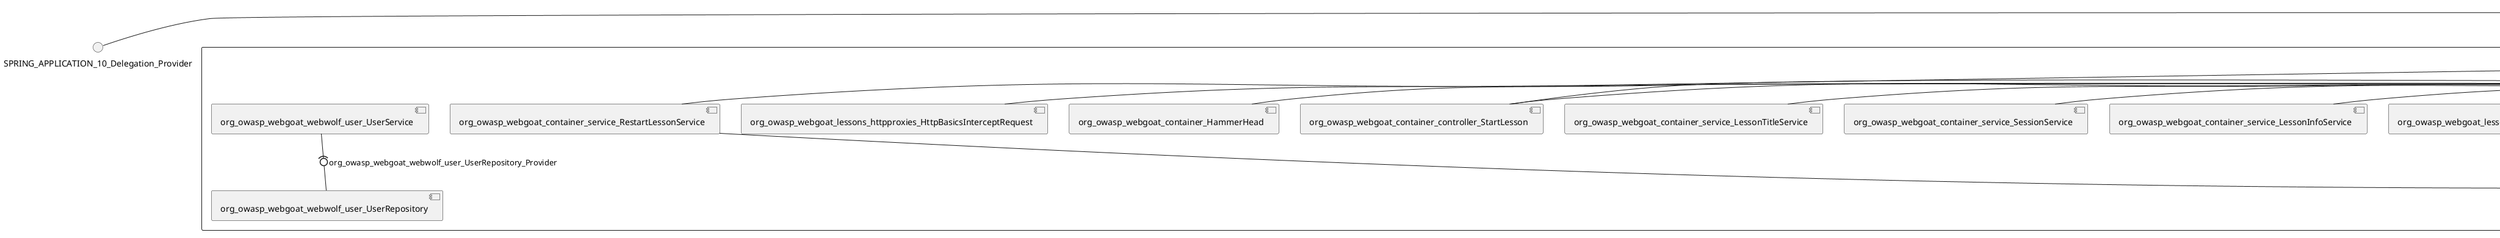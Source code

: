 @startuml
skinparam fixCircleLabelOverlapping true
skinparam componentStyle uml2
() SPRING_APPLICATION_10_Delegation_Provider
() SPRING_APPLICATION_11_Delegation_Provider
() SPRING_APPLICATION_12_Delegation_Provider
() SPRING_APPLICATION_13_Delegation_Provider
() SPRING_APPLICATION_14_Delegation_Provider
() SPRING_APPLICATION_15_Delegation_Provider
() SPRING_APPLICATION_16_Delegation_Provider
() SPRING_APPLICATION_2_Delegation_Provider
() SPRING_APPLICATION_3_Delegation_Provider
() SPRING_APPLICATION_4_Delegation_Provider
() SPRING_APPLICATION_5_Delegation_Provider
() SPRING_APPLICATION_6_Delegation_Provider
() SPRING_APPLICATION_7_Delegation_Provider
() SPRING_APPLICATION_8_Delegation_Provider
() SPRING_APPLICATION_9_Delegation_Provider
() SPRING_APPLICATION_BypassRestrictions_FieldRestrictions_POST_Delegation_Provider
() SPRING_APPLICATION_BypassRestrictions_frontendValidation_POST_Delegation_Provider
() SPRING_APPLICATION_ChromeDevTools_dummy_POST_Delegation_Provider
() SPRING_APPLICATION_ChromeDevTools_network_POST_Delegation_Provider
() SPRING_APPLICATION_CrossSiteScriptingStored_stored_xss_POST_Delegation_Provider
() SPRING_APPLICATION_CrossSiteScriptingStored_stored_xss_follow_up_POST_Delegation_Provider
() SPRING_APPLICATION_CrossSiteScripting_attack1_POST_Delegation_Provider
() SPRING_APPLICATION_CrossSiteScripting_attack3_POST_Delegation_Provider
() SPRING_APPLICATION_CrossSiteScripting_attack4_POST_Delegation_Provider
() SPRING_APPLICATION_CrossSiteScripting_attack5a_GET_Delegation_Provider
() SPRING_APPLICATION_CrossSiteScripting_attack6a_POST_Delegation_Provider
() SPRING_APPLICATION_CrossSiteScripting_dom_follow_up_POST_Delegation_Provider
() SPRING_APPLICATION_CrossSiteScripting_phone_home_xss_POST_Delegation_Provider
() SPRING_APPLICATION_CrossSiteScripting_quiz_GET_POST_Delegation_Provider
() SPRING_APPLICATION_Delegation_Provider
() SPRING_APPLICATION_GET_10_Delegation_Provider
() SPRING_APPLICATION_GET_11_Delegation_Provider
() SPRING_APPLICATION_GET_2_Delegation_Provider
() SPRING_APPLICATION_GET_3_Delegation_Provider
() SPRING_APPLICATION_GET_4_Delegation_Provider
() SPRING_APPLICATION_GET_5_Delegation_Provider
() SPRING_APPLICATION_GET_6_Delegation_Provider
() SPRING_APPLICATION_GET_7_Delegation_Provider
() SPRING_APPLICATION_GET_8_Delegation_Provider
() SPRING_APPLICATION_GET_9_Delegation_Provider
() SPRING_APPLICATION_GET_Delegation_Provider
() SPRING_APPLICATION_HtmlTampering_task_POST_Delegation_Provider
() SPRING_APPLICATION_HttpBasics_attack1_POST_Delegation_Provider
() SPRING_APPLICATION_HttpBasics_attack2_POST_Delegation_Provider
() SPRING_APPLICATION_IDOR_diff_attributes_POST_Delegation_Provider
() SPRING_APPLICATION_IDOR_login_POST_Delegation_Provider
() SPRING_APPLICATION_IDOR_profile_alt_path_POST_Delegation_Provider
() SPRING_APPLICATION_InsecureDeserialization_task_POST_Delegation_Provider
() SPRING_APPLICATION_InsecureLogin_Delegation_Provider
() SPRING_APPLICATION_JWT_decode_POST_Delegation_Provider
() SPRING_APPLICATION_JWT_jku_Delegation_Provider
() SPRING_APPLICATION_JWT_kid_Delegation_Provider
() SPRING_APPLICATION_JWT_quiz_GET_POST_Delegation_Provider
() SPRING_APPLICATION_JWT_refresh_Delegation_Provider
() SPRING_APPLICATION_JWT_secret_POST_Delegation_Provider
() SPRING_APPLICATION_JWT_votings_Delegation_Provider
() SPRING_APPLICATION_LogSpoofing_log_bleeding_POST_Delegation_Provider
() SPRING_APPLICATION_LogSpoofing_log_spoofing_POST_Delegation_Provider
() SPRING_APPLICATION_POST_10_Delegation_Provider
() SPRING_APPLICATION_POST_11_Delegation_Provider
() SPRING_APPLICATION_POST_12_Delegation_Provider
() SPRING_APPLICATION_POST_13_Delegation_Provider
() SPRING_APPLICATION_POST_14_Delegation_Provider
() SPRING_APPLICATION_POST_15_Delegation_Provider
() SPRING_APPLICATION_POST_16_Delegation_Provider
() SPRING_APPLICATION_POST_17_Delegation_Provider
() SPRING_APPLICATION_POST_18_Delegation_Provider
() SPRING_APPLICATION_POST_2_Delegation_Provider
() SPRING_APPLICATION_POST_3_Delegation_Provider
() SPRING_APPLICATION_POST_4_Delegation_Provider
() SPRING_APPLICATION_POST_5_Delegation_Provider
() SPRING_APPLICATION_POST_6_Delegation_Provider
() SPRING_APPLICATION_POST_7_Delegation_Provider
() SPRING_APPLICATION_POST_8_Delegation_Provider
() SPRING_APPLICATION_POST_9_Delegation_Provider
() SPRING_APPLICATION_POST_Delegation_Provider
() SPRING_APPLICATION_PUT_Delegation_Provider
() SPRING_APPLICATION_PasswordReset_ForgotPassword_create_password_reset_link_POST_Delegation_Provider
() SPRING_APPLICATION_PasswordReset_SecurityQuestions_POST_Delegation_Provider
() SPRING_APPLICATION_PasswordReset_reset_Delegation_Provider
() SPRING_APPLICATION_PasswordReset_simple_mail_reset_POST_Delegation_Provider
() SPRING_APPLICATION_PathTraversal_profile_picture_GET_Delegation_Provider
() SPRING_APPLICATION_PathTraversal_profile_picture_fix_GET_Delegation_Provider
() SPRING_APPLICATION_PathTraversal_profile_upload_POST_Delegation_Provider
() SPRING_APPLICATION_PathTraversal_profile_upload_fix_POST_Delegation_Provider
() SPRING_APPLICATION_PathTraversal_profile_upload_remove_user_input_POST_Delegation_Provider
() SPRING_APPLICATION_PathTraversal_random_POST_Delegation_Provider
() SPRING_APPLICATION_PathTraversal_random_picture_GET_Delegation_Provider
() SPRING_APPLICATION_PathTraversal_zip_slip_Delegation_Provider
() SPRING_APPLICATION_SSRF_task1_POST_Delegation_Provider
() SPRING_APPLICATION_SSRF_task2_POST_Delegation_Provider
() SPRING_APPLICATION_SecurePasswords_assignment_POST_Delegation_Provider
() SPRING_APPLICATION_SqlInjectionAdvanced_attack6a_POST_Delegation_Provider
() SPRING_APPLICATION_SqlInjectionAdvanced_attack6b_POST_Delegation_Provider
() SPRING_APPLICATION_SqlInjectionAdvanced_challenge_Login_POST_Delegation_Provider
() SPRING_APPLICATION_SqlInjectionAdvanced_challenge_PUT_Delegation_Provider
() SPRING_APPLICATION_SqlInjectionAdvanced_quiz_GET_POST_Delegation_Provider
() SPRING_APPLICATION_SqlInjectionMitigations_attack10a_POST_Delegation_Provider
() SPRING_APPLICATION_SqlInjectionMitigations_attack10b_POST_Delegation_Provider
() SPRING_APPLICATION_SqlInjectionMitigations_attack12a_POST_Delegation_Provider
() SPRING_APPLICATION_SqlInjectionMitigations_servers_GET_Delegation_Provider
() SPRING_APPLICATION_SqlInjection_assignment5a_POST_Delegation_Provider
() SPRING_APPLICATION_SqlInjection_assignment5b_POST_Delegation_Provider
() SPRING_APPLICATION_SqlInjection_attack10_POST_Delegation_Provider
() SPRING_APPLICATION_SqlInjection_attack2_POST_Delegation_Provider
() SPRING_APPLICATION_SqlInjection_attack3_POST_Delegation_Provider
() SPRING_APPLICATION_SqlInjection_attack4_POST_Delegation_Provider
() SPRING_APPLICATION_SqlInjection_attack5_POST_Delegation_Provider
() SPRING_APPLICATION_SqlInjection_attack8_POST_Delegation_Provider
() SPRING_APPLICATION_SqlInjection_attack9_POST_Delegation_Provider
() SPRING_APPLICATION_SqlOnlyInputValidationOnKeywords_attack_POST_Delegation_Provider
() SPRING_APPLICATION_SqlOnlyInputValidation_attack_POST_Delegation_Provider
() SPRING_APPLICATION_VulnerableComponents_attack1_POST_Delegation_Provider
() SPRING_APPLICATION_WebWolf_GET_Delegation_Provider
() SPRING_APPLICATION_WebWolf_landing_Delegation_Provider
() SPRING_APPLICATION_WebWolf_mail_Delegation_Provider
() SPRING_APPLICATION_challenge_1_POST_Delegation_Provider
() SPRING_APPLICATION_challenge_5_POST_Delegation_Provider
() SPRING_APPLICATION_challenge_7_Delegation_Provider
() SPRING_APPLICATION_challenge_8_Delegation_Provider
() SPRING_APPLICATION_challenge_logo_Delegation_Provider
() SPRING_APPLICATION_cia_quiz_GET_POST_Delegation_Provider
() SPRING_APPLICATION_clientSideFiltering_attack1_POST_Delegation_Provider
() SPRING_APPLICATION_clientSideFiltering_challenge_store_coupons_GET_Delegation_Provider
() SPRING_APPLICATION_clientSideFiltering_getItForFree_POST_Delegation_Provider
() SPRING_APPLICATION_clientSideFiltering_salaries_GET_Delegation_Provider
() SPRING_APPLICATION_crypto_encoding_basic_auth_POST_Delegation_Provider
() SPRING_APPLICATION_crypto_encoding_xor_POST_Delegation_Provider
() SPRING_APPLICATION_crypto_hashing_POST_Delegation_Provider
() SPRING_APPLICATION_crypto_secure_defaults_POST_Delegation_Provider
() SPRING_APPLICATION_crypto_signing_verify_POST_Delegation_Provider
() SPRING_APPLICATION_csrf_feedback_message_POST_Delegation_Provider
() SPRING_APPLICATION_csrf_review_POST_Delegation_Provider
() SPRING_APPLICATION_files_GET_Delegation_Provider
() SPRING_APPLICATION_fileupload_POST_Delegation_Provider
() SPRING_APPLICATION_jwt_Delegation_Provider
() SPRING_APPLICATION_landing_Delegation_Provider
() SPRING_APPLICATION_lesson_template_Delegation_Provider
() SPRING_APPLICATION_login_oauth_mvc_GET_Delegation_Provider
() SPRING_APPLICATION_mail_DELETE_GET_POST_Delegation_Provider
() SPRING_APPLICATION_register_mvc_POST_Delegation_Provider
() SPRING_APPLICATION_registration_GET_Delegation_Provider
() SPRING_APPLICATION_requests_GET_Delegation_Provider
() SPRING_APPLICATION_scoreboard_data_GET_Delegation_Provider
() SPRING_APPLICATION_server_directory_GET_Delegation_Provider
() SPRING_APPLICATION_service_debug_labels_mvc_Delegation_Provider
() SPRING_APPLICATION_service_lessonoverview_mvc_Delegation_Provider
() SPRING_APPLICATION_xxe_comments_GET_Delegation_Provider
rectangle System {
[org_owasp_webgoat_container_HammerHead] [[webgoat-webgoat.repository#_1DqWLPO6Ee6y9u6cEgyijA]]
[org_owasp_webgoat_container_WebWolfRedirect] [[webgoat-webgoat.repository#_1DqWLPO6Ee6y9u6cEgyijA]]
[org_owasp_webgoat_container_controller_StartLesson] [[webgoat-webgoat.repository#_1DqWLPO6Ee6y9u6cEgyijA]]
[org_owasp_webgoat_container_controller_Welcome] [[webgoat-webgoat.repository#_1DqWLPO6Ee6y9u6cEgyijA]]
[org_owasp_webgoat_container_i18n_PluginMessages_Provider] [[webgoat-webgoat.repository#_1DqWLPO6Ee6y9u6cEgyijA]]
[org_owasp_webgoat_container_service_EnvironmentService] [[webgoat-webgoat.repository#_1DqWLPO6Ee6y9u6cEgyijA]]
[org_owasp_webgoat_container_service_HintService] [[webgoat-webgoat.repository#_1DqWLPO6Ee6y9u6cEgyijA]]
[org_owasp_webgoat_container_service_LabelDebugService] [[webgoat-webgoat.repository#_1DqWLPO6Ee6y9u6cEgyijA]]
[org_owasp_webgoat_container_service_LabelService] [[webgoat-webgoat.repository#_1DqWLPO6Ee6y9u6cEgyijA]]
[org_owasp_webgoat_container_service_LessonInfoService] [[webgoat-webgoat.repository#_1DqWLPO6Ee6y9u6cEgyijA]]
[org_owasp_webgoat_container_service_LessonMenuService] [[webgoat-webgoat.repository#_1DqWLPO6Ee6y9u6cEgyijA]]
[org_owasp_webgoat_container_service_LessonProgressService] [[webgoat-webgoat.repository#_1DqWLPO6Ee6y9u6cEgyijA]]
[org_owasp_webgoat_container_service_LessonTitleService] [[webgoat-webgoat.repository#_1DqWLPO6Ee6y9u6cEgyijA]]
[org_owasp_webgoat_container_service_ReportCardService] [[webgoat-webgoat.repository#_1DqWLPO6Ee6y9u6cEgyijA]]
[org_owasp_webgoat_container_service_RestartLessonService] [[webgoat-webgoat.repository#_1DqWLPO6Ee6y9u6cEgyijA]]
[org_owasp_webgoat_container_service_SessionService] [[webgoat-webgoat.repository#_1DqWLPO6Ee6y9u6cEgyijA]]
[org_owasp_webgoat_container_session_UserSessionData_Provider] [[webgoat-webgoat.repository#_1DqWLPO6Ee6y9u6cEgyijA]]
[org_owasp_webgoat_container_session_WebSession_Provider] [[webgoat-webgoat.repository#_1DqWLPO6Ee6y9u6cEgyijA]]
[org_owasp_webgoat_container_users_RegistrationController] [[webgoat-webgoat.repository#_1DqWLPO6Ee6y9u6cEgyijA]]
[org_owasp_webgoat_container_users_Scoreboard] [[webgoat-webgoat.repository#_1DqWLPO6Ee6y9u6cEgyijA]]
[org_owasp_webgoat_container_users_UserRepository] [[webgoat-webgoat.repository#_1DqWLPO6Ee6y9u6cEgyijA]]
[org_owasp_webgoat_container_users_UserService] [[webgoat-webgoat.repository#_1DqWLPO6Ee6y9u6cEgyijA]]
[org_owasp_webgoat_container_users_UserTrackerRepository] [[webgoat-webgoat.repository#_1DqWLPO6Ee6y9u6cEgyijA]]
[org_owasp_webgoat_lessons_authbypass_VerifyAccount] [[webgoat-webgoat.repository#_1DqWLPO6Ee6y9u6cEgyijA]]
[org_owasp_webgoat_lessons_bypassrestrictions_BypassRestrictionsFieldRestrictions] [[webgoat-webgoat.repository#_1DqWLPO6Ee6y9u6cEgyijA]]
[org_owasp_webgoat_lessons_bypassrestrictions_BypassRestrictionsFrontendValidation] [[webgoat-webgoat.repository#_1DqWLPO6Ee6y9u6cEgyijA]]
[org_owasp_webgoat_lessons_challenges_FlagController] [[webgoat-webgoat.repository#_1DqWLPO6Ee6y9u6cEgyijA]]
[org_owasp_webgoat_lessons_challenges_challenge1_Assignment1] [[webgoat-webgoat.repository#_1DqWLPO6Ee6y9u6cEgyijA]]
[org_owasp_webgoat_lessons_challenges_challenge1_ImageServlet] [[webgoat-webgoat.repository#_1DqWLPO6Ee6y9u6cEgyijA]]
[org_owasp_webgoat_lessons_challenges_challenge5_Assignment5] [[webgoat-webgoat.repository#_1DqWLPO6Ee6y9u6cEgyijA]]
[org_owasp_webgoat_lessons_challenges_challenge7_Assignment7] [[webgoat-webgoat.repository#_1DqWLPO6Ee6y9u6cEgyijA]]
[org_owasp_webgoat_lessons_challenges_challenge8_Assignment8] [[webgoat-webgoat.repository#_1DqWLPO6Ee6y9u6cEgyijA]]
[org_owasp_webgoat_lessons_chromedevtools_NetworkDummy] [[webgoat-webgoat.repository#_1DqWLPO6Ee6y9u6cEgyijA]]
[org_owasp_webgoat_lessons_chromedevtools_NetworkLesson] [[webgoat-webgoat.repository#_1DqWLPO6Ee6y9u6cEgyijA]]
[org_owasp_webgoat_lessons_cia_CIAQuiz] [[webgoat-webgoat.repository#_1DqWLPO6Ee6y9u6cEgyijA]]
[org_owasp_webgoat_lessons_clientsidefiltering_ClientSideFilteringAssignment] [[webgoat-webgoat.repository#_1DqWLPO6Ee6y9u6cEgyijA]]
[org_owasp_webgoat_lessons_clientsidefiltering_ClientSideFilteringFreeAssignment] [[webgoat-webgoat.repository#_1DqWLPO6Ee6y9u6cEgyijA]]
[org_owasp_webgoat_lessons_clientsidefiltering_Salaries] [[webgoat-webgoat.repository#_1DqWLPO6Ee6y9u6cEgyijA]]
[org_owasp_webgoat_lessons_clientsidefiltering_ShopEndpoint] [[webgoat-webgoat.repository#_1DqWLPO6Ee6y9u6cEgyijA]]
[org_owasp_webgoat_lessons_cryptography_EncodingAssignment] [[webgoat-webgoat.repository#_1DqWLPO6Ee6y9u6cEgyijA]]
[org_owasp_webgoat_lessons_cryptography_HashingAssignment] [[webgoat-webgoat.repository#_1DqWLPO6Ee6y9u6cEgyijA]]
[org_owasp_webgoat_lessons_cryptography_SecureDefaultsAssignment] [[webgoat-webgoat.repository#_1DqWLPO6Ee6y9u6cEgyijA]]
[org_owasp_webgoat_lessons_cryptography_SigningAssignment] [[webgoat-webgoat.repository#_1DqWLPO6Ee6y9u6cEgyijA]]
[org_owasp_webgoat_lessons_cryptography_XOREncodingAssignment] [[webgoat-webgoat.repository#_1DqWLPO6Ee6y9u6cEgyijA]]
[org_owasp_webgoat_lessons_csrf_CSRFConfirmFlag1] [[webgoat-webgoat.repository#_1DqWLPO6Ee6y9u6cEgyijA]]
[org_owasp_webgoat_lessons_csrf_CSRFFeedback] [[webgoat-webgoat.repository#_1DqWLPO6Ee6y9u6cEgyijA]]
[org_owasp_webgoat_lessons_csrf_CSRFGetFlag] [[webgoat-webgoat.repository#_1DqWLPO6Ee6y9u6cEgyijA]]
[org_owasp_webgoat_lessons_csrf_CSRFLogin] [[webgoat-webgoat.repository#_1DqWLPO6Ee6y9u6cEgyijA]]
[org_owasp_webgoat_lessons_csrf_ForgedReviews] [[webgoat-webgoat.repository#_1DqWLPO6Ee6y9u6cEgyijA]]
[org_owasp_webgoat_lessons_csrf_ObjectMapper_Provider] [[webgoat-webgoat.repository#_1DqWLPO6Ee6y9u6cEgyijA]]
[org_owasp_webgoat_lessons_deserialization_InsecureDeserializationTask] [[webgoat-webgoat.repository#_1DqWLPO6Ee6y9u6cEgyijA]]
[org_owasp_webgoat_lessons_hijacksession_HijackSessionAssignment] [[webgoat-webgoat.repository#_1DqWLPO6Ee6y9u6cEgyijA]]
[org_owasp_webgoat_lessons_hijacksession_cas_HijackSessionAuthenticationProvider] [[webgoat-webgoat.repository#_1DqWLPO6Ee6y9u6cEgyijA]]
[org_owasp_webgoat_lessons_htmltampering_HtmlTamperingTask] [[webgoat-webgoat.repository#_1DqWLPO6Ee6y9u6cEgyijA]]
[org_owasp_webgoat_lessons_httpbasics_HttpBasicsLesson] [[webgoat-webgoat.repository#_1DqWLPO6Ee6y9u6cEgyijA]]
[org_owasp_webgoat_lessons_httpbasics_HttpBasicsQuiz] [[webgoat-webgoat.repository#_1DqWLPO6Ee6y9u6cEgyijA]]
[org_owasp_webgoat_lessons_httpproxies_HttpBasicsInterceptRequest] [[webgoat-webgoat.repository#_1DqWLPO6Ee6y9u6cEgyijA]]
[org_owasp_webgoat_lessons_idor_IDORDiffAttributes] [[webgoat-webgoat.repository#_1DqWLPO6Ee6y9u6cEgyijA]]
[org_owasp_webgoat_lessons_idor_IDOREditOtherProfile] [[webgoat-webgoat.repository#_1DqWLPO6Ee6y9u6cEgyijA]]
[org_owasp_webgoat_lessons_idor_IDORLogin] [[webgoat-webgoat.repository#_1DqWLPO6Ee6y9u6cEgyijA]]
[org_owasp_webgoat_lessons_idor_IDORViewOtherProfile] [[webgoat-webgoat.repository#_1DqWLPO6Ee6y9u6cEgyijA]]
[org_owasp_webgoat_lessons_idor_IDORViewOwnProfile] [[webgoat-webgoat.repository#_1DqWLPO6Ee6y9u6cEgyijA]]
[org_owasp_webgoat_lessons_idor_IDORViewOwnProfileAltUrl] [[webgoat-webgoat.repository#_1DqWLPO6Ee6y9u6cEgyijA]]
[org_owasp_webgoat_lessons_insecurelogin_InsecureLoginTask] [[webgoat-webgoat.repository#_1DqWLPO6Ee6y9u6cEgyijA]]
[org_owasp_webgoat_lessons_jwt_JWTDecodeEndpoint] [[webgoat-webgoat.repository#_1DqWLPO6Ee6y9u6cEgyijA]]
[org_owasp_webgoat_lessons_jwt_JWTQuiz] [[webgoat-webgoat.repository#_1DqWLPO6Ee6y9u6cEgyijA]]
[org_owasp_webgoat_lessons_jwt_JWTRefreshEndpoint] [[webgoat-webgoat.repository#_1DqWLPO6Ee6y9u6cEgyijA]]
[org_owasp_webgoat_lessons_jwt_JWTSecretKeyEndpoint] [[webgoat-webgoat.repository#_1DqWLPO6Ee6y9u6cEgyijA]]
[org_owasp_webgoat_lessons_jwt_JWTVotesEndpoint] [[webgoat-webgoat.repository#_1DqWLPO6Ee6y9u6cEgyijA]]
[org_owasp_webgoat_lessons_jwt_claimmisuse_JWTHeaderJKUEndpoint] [[webgoat-webgoat.repository#_1DqWLPO6Ee6y9u6cEgyijA]]
[org_owasp_webgoat_lessons_jwt_claimmisuse_JWTHeaderKIDEndpoint] [[webgoat-webgoat.repository#_1DqWLPO6Ee6y9u6cEgyijA]]
[org_owasp_webgoat_lessons_lessontemplate_SampleAttack] [[webgoat-webgoat.repository#_1DqWLPO6Ee6y9u6cEgyijA]]
[org_owasp_webgoat_lessons_logging_LogBleedingTask] [[webgoat-webgoat.repository#_1DqWLPO6Ee6y9u6cEgyijA]]
[org_owasp_webgoat_lessons_logging_LogSpoofingTask] [[webgoat-webgoat.repository#_1DqWLPO6Ee6y9u6cEgyijA]]
[org_owasp_webgoat_lessons_missingac_MissingFunctionACHiddenMenus] [[webgoat-webgoat.repository#_1DqWLPO6Ee6y9u6cEgyijA]]
[org_owasp_webgoat_lessons_missingac_MissingFunctionACUsers] [[webgoat-webgoat.repository#_1DqWLPO6Ee6y9u6cEgyijA]]
[org_owasp_webgoat_lessons_missingac_MissingFunctionACYourHash] [[webgoat-webgoat.repository#_1DqWLPO6Ee6y9u6cEgyijA]]
[org_owasp_webgoat_lessons_missingac_MissingFunctionACYourHashAdmin] [[webgoat-webgoat.repository#_1DqWLPO6Ee6y9u6cEgyijA]]
[org_owasp_webgoat_lessons_passwordreset_QuestionsAssignment] [[webgoat-webgoat.repository#_1DqWLPO6Ee6y9u6cEgyijA]]
[org_owasp_webgoat_lessons_passwordreset_ResetLinkAssignment] [[webgoat-webgoat.repository#_1DqWLPO6Ee6y9u6cEgyijA]]
[org_owasp_webgoat_lessons_passwordreset_ResetLinkAssignmentForgotPassword] [[webgoat-webgoat.repository#_1DqWLPO6Ee6y9u6cEgyijA]]
[org_owasp_webgoat_lessons_passwordreset_SecurityQuestionAssignment] [[webgoat-webgoat.repository#_1DqWLPO6Ee6y9u6cEgyijA]]
[org_owasp_webgoat_lessons_passwordreset_SimpleMailAssignment] [[webgoat-webgoat.repository#_1DqWLPO6Ee6y9u6cEgyijA]]
[org_owasp_webgoat_lessons_passwordreset_TriedQuestions] [[webgoat-webgoat.repository#_1DqWLPO6Ee6y9u6cEgyijA]]
[org_owasp_webgoat_lessons_pathtraversal_ProfileUpload] [[webgoat-webgoat.repository#_1DqWLPO6Ee6y9u6cEgyijA]]
[org_owasp_webgoat_lessons_pathtraversal_ProfileUploadFix] [[webgoat-webgoat.repository#_1DqWLPO6Ee6y9u6cEgyijA]]
[org_owasp_webgoat_lessons_pathtraversal_ProfileUploadRemoveUserInput] [[webgoat-webgoat.repository#_1DqWLPO6Ee6y9u6cEgyijA]]
[org_owasp_webgoat_lessons_pathtraversal_ProfileUploadRetrieval] [[webgoat-webgoat.repository#_1DqWLPO6Ee6y9u6cEgyijA]]
[org_owasp_webgoat_lessons_pathtraversal_ProfileZipSlip] [[webgoat-webgoat.repository#_1DqWLPO6Ee6y9u6cEgyijA]]
[org_owasp_webgoat_lessons_securepasswords_SecurePasswordsAssignment] [[webgoat-webgoat.repository#_1DqWLPO6Ee6y9u6cEgyijA]]
[org_owasp_webgoat_lessons_spoofcookie_SpoofCookieAssignment] [[webgoat-webgoat.repository#_1DqWLPO6Ee6y9u6cEgyijA]]
[org_owasp_webgoat_lessons_sqlinjection_advanced_SqlInjectionChallenge] [[webgoat-webgoat.repository#_1DqWLPO6Ee6y9u6cEgyijA]]
[org_owasp_webgoat_lessons_sqlinjection_advanced_SqlInjectionChallengeLogin] [[webgoat-webgoat.repository#_1DqWLPO6Ee6y9u6cEgyijA]]
[org_owasp_webgoat_lessons_sqlinjection_advanced_SqlInjectionLesson6a] [[webgoat-webgoat.repository#_1DqWLPO6Ee6y9u6cEgyijA]]
[org_owasp_webgoat_lessons_sqlinjection_advanced_SqlInjectionLesson6b] [[webgoat-webgoat.repository#_1DqWLPO6Ee6y9u6cEgyijA]]
[org_owasp_webgoat_lessons_sqlinjection_advanced_SqlInjectionQuiz] [[webgoat-webgoat.repository#_1DqWLPO6Ee6y9u6cEgyijA]]
[org_owasp_webgoat_lessons_sqlinjection_introduction_SqlInjectionLesson10] [[webgoat-webgoat.repository#_1DqWLPO6Ee6y9u6cEgyijA]]
[org_owasp_webgoat_lessons_sqlinjection_introduction_SqlInjectionLesson2] [[webgoat-webgoat.repository#_1DqWLPO6Ee6y9u6cEgyijA]]
[org_owasp_webgoat_lessons_sqlinjection_introduction_SqlInjectionLesson3] [[webgoat-webgoat.repository#_1DqWLPO6Ee6y9u6cEgyijA]]
[org_owasp_webgoat_lessons_sqlinjection_introduction_SqlInjectionLesson4] [[webgoat-webgoat.repository#_1DqWLPO6Ee6y9u6cEgyijA]]
[org_owasp_webgoat_lessons_sqlinjection_introduction_SqlInjectionLesson5] [[webgoat-webgoat.repository#_1DqWLPO6Ee6y9u6cEgyijA]]
[org_owasp_webgoat_lessons_sqlinjection_introduction_SqlInjectionLesson5a] [[webgoat-webgoat.repository#_1DqWLPO6Ee6y9u6cEgyijA]]
[org_owasp_webgoat_lessons_sqlinjection_introduction_SqlInjectionLesson5b] [[webgoat-webgoat.repository#_1DqWLPO6Ee6y9u6cEgyijA]]
[org_owasp_webgoat_lessons_sqlinjection_introduction_SqlInjectionLesson8] [[webgoat-webgoat.repository#_1DqWLPO6Ee6y9u6cEgyijA]]
[org_owasp_webgoat_lessons_sqlinjection_introduction_SqlInjectionLesson9] [[webgoat-webgoat.repository#_1DqWLPO6Ee6y9u6cEgyijA]]
[org_owasp_webgoat_lessons_sqlinjection_mitigation_Servers] [[webgoat-webgoat.repository#_1DqWLPO6Ee6y9u6cEgyijA]]
[org_owasp_webgoat_lessons_sqlinjection_mitigation_SqlInjectionLesson10a] [[webgoat-webgoat.repository#_1DqWLPO6Ee6y9u6cEgyijA]]
[org_owasp_webgoat_lessons_sqlinjection_mitigation_SqlInjectionLesson10b] [[webgoat-webgoat.repository#_1DqWLPO6Ee6y9u6cEgyijA]]
[org_owasp_webgoat_lessons_sqlinjection_mitigation_SqlInjectionLesson13] [[webgoat-webgoat.repository#_1DqWLPO6Ee6y9u6cEgyijA]]
[org_owasp_webgoat_lessons_sqlinjection_mitigation_SqlOnlyInputValidation] [[webgoat-webgoat.repository#_1DqWLPO6Ee6y9u6cEgyijA]]
[org_owasp_webgoat_lessons_sqlinjection_mitigation_SqlOnlyInputValidationOnKeywords] [[webgoat-webgoat.repository#_1DqWLPO6Ee6y9u6cEgyijA]]
[org_owasp_webgoat_lessons_ssrf_SSRFTask1] [[webgoat-webgoat.repository#_1DqWLPO6Ee6y9u6cEgyijA]]
[org_owasp_webgoat_lessons_ssrf_SSRFTask2] [[webgoat-webgoat.repository#_1DqWLPO6Ee6y9u6cEgyijA]]
[org_owasp_webgoat_lessons_vulnerablecomponents_VulnerableComponentsLesson] [[webgoat-webgoat.repository#_1DqWLPO6Ee6y9u6cEgyijA]]
[org_owasp_webgoat_lessons_webwolfintroduction_LandingAssignment] [[webgoat-webgoat.repository#_1DqWLPO6Ee6y9u6cEgyijA]]
[org_owasp_webgoat_lessons_webwolfintroduction_MailAssignment] [[webgoat-webgoat.repository#_1DqWLPO6Ee6y9u6cEgyijA]]
[org_owasp_webgoat_lessons_xss_CrossSiteScriptingLesson1] [[webgoat-webgoat.repository#_1DqWLPO6Ee6y9u6cEgyijA]]
[org_owasp_webgoat_lessons_xss_CrossSiteScriptingLesson3] [[webgoat-webgoat.repository#_1DqWLPO6Ee6y9u6cEgyijA]]
[org_owasp_webgoat_lessons_xss_CrossSiteScriptingLesson4] [[webgoat-webgoat.repository#_1DqWLPO6Ee6y9u6cEgyijA]]
[org_owasp_webgoat_lessons_xss_CrossSiteScriptingLesson5a] [[webgoat-webgoat.repository#_1DqWLPO6Ee6y9u6cEgyijA]]
[org_owasp_webgoat_lessons_xss_CrossSiteScriptingLesson6a] [[webgoat-webgoat.repository#_1DqWLPO6Ee6y9u6cEgyijA]]
[org_owasp_webgoat_lessons_xss_CrossSiteScriptingQuiz] [[webgoat-webgoat.repository#_1DqWLPO6Ee6y9u6cEgyijA]]
[org_owasp_webgoat_lessons_xss_DOMCrossSiteScripting] [[webgoat-webgoat.repository#_1DqWLPO6Ee6y9u6cEgyijA]]
[org_owasp_webgoat_lessons_xss_DOMCrossSiteScriptingVerifier] [[webgoat-webgoat.repository#_1DqWLPO6Ee6y9u6cEgyijA]]
[org_owasp_webgoat_lessons_xss_stored_StoredCrossSiteScriptingVerifier] [[webgoat-webgoat.repository#_1DqWLPO6Ee6y9u6cEgyijA]]
[org_owasp_webgoat_lessons_xss_stored_StoredXssComments] [[webgoat-webgoat.repository#_1DqWLPO6Ee6y9u6cEgyijA]]
[org_owasp_webgoat_lessons_xxe_BlindSendFileAssignment] [[webgoat-webgoat.repository#_1DqWLPO6Ee6y9u6cEgyijA]]
[org_owasp_webgoat_lessons_xxe_CommentsCache] [[webgoat-webgoat.repository#_1DqWLPO6Ee6y9u6cEgyijA]]
[org_owasp_webgoat_lessons_xxe_CommentsEndpoint] [[webgoat-webgoat.repository#_1DqWLPO6Ee6y9u6cEgyijA]]
[org_owasp_webgoat_lessons_xxe_ContentTypeAssignment] [[webgoat-webgoat.repository#_1DqWLPO6Ee6y9u6cEgyijA]]
[org_owasp_webgoat_lessons_xxe_SimpleXXE] [[webgoat-webgoat.repository#_1DqWLPO6Ee6y9u6cEgyijA]]
[org_owasp_webgoat_webwolf_FileServer] [[webgoat-webgoat.repository#_1DqWLPO6Ee6y9u6cEgyijA]]
[org_owasp_webgoat_webwolf_jwt_JWTController] [[webgoat-webgoat.repository#_1DqWLPO6Ee6y9u6cEgyijA]]
[org_owasp_webgoat_webwolf_mailbox_MailboxController] [[webgoat-webgoat.repository#_1DqWLPO6Ee6y9u6cEgyijA]]
[org_owasp_webgoat_webwolf_mailbox_MailboxRepository] [[webgoat-webgoat.repository#_1DqWLPO6Ee6y9u6cEgyijA]]
[org_owasp_webgoat_webwolf_requests_LandingPage] [[webgoat-webgoat.repository#_1DqWLPO6Ee6y9u6cEgyijA]]
[org_owasp_webgoat_webwolf_requests_Requests] [[webgoat-webgoat.repository#_1DqWLPO6Ee6y9u6cEgyijA]]
[org_owasp_webgoat_webwolf_user_UserRepository] [[webgoat-webgoat.repository#_1DqWLPO6Ee6y9u6cEgyijA]]
[org_owasp_webgoat_webwolf_user_UserService] [[webgoat-webgoat.repository#_1DqWLPO6Ee6y9u6cEgyijA]]
port SPRING_APPLICATION_10_Provider
SPRING_APPLICATION_10_Delegation_Provider - SPRING_APPLICATION_10_Provider
SPRING_APPLICATION_10_Provider - [org_owasp_webgoat_container_controller_StartLesson]
port SPRING_APPLICATION_11_Provider
SPRING_APPLICATION_11_Delegation_Provider - SPRING_APPLICATION_11_Provider
SPRING_APPLICATION_11_Provider - [org_owasp_webgoat_container_service_LabelDebugService]
port SPRING_APPLICATION_12_Provider
SPRING_APPLICATION_12_Delegation_Provider - SPRING_APPLICATION_12_Provider
SPRING_APPLICATION_12_Provider - [org_owasp_webgoat_lessons_xxe_SimpleXXE]
port SPRING_APPLICATION_13_Provider
SPRING_APPLICATION_13_Delegation_Provider - SPRING_APPLICATION_13_Provider
SPRING_APPLICATION_13_Provider - [org_owasp_webgoat_container_service_RestartLessonService]
port SPRING_APPLICATION_14_Provider
SPRING_APPLICATION_14_Delegation_Provider - SPRING_APPLICATION_14_Provider
SPRING_APPLICATION_14_Provider - [org_owasp_webgoat_lessons_httpproxies_HttpBasicsInterceptRequest]
port SPRING_APPLICATION_15_Provider
SPRING_APPLICATION_15_Delegation_Provider - SPRING_APPLICATION_15_Provider
SPRING_APPLICATION_15_Provider - [org_owasp_webgoat_container_HammerHead]
port SPRING_APPLICATION_16_Provider
SPRING_APPLICATION_16_Delegation_Provider - SPRING_APPLICATION_16_Provider
SPRING_APPLICATION_16_Provider - [org_owasp_webgoat_lessons_cryptography_HashingAssignment]
port SPRING_APPLICATION_2_Provider
SPRING_APPLICATION_2_Delegation_Provider - SPRING_APPLICATION_2_Provider
SPRING_APPLICATION_2_Provider - [org_owasp_webgoat_container_service_LessonTitleService]
port SPRING_APPLICATION_3_Provider
SPRING_APPLICATION_3_Delegation_Provider - SPRING_APPLICATION_3_Provider
SPRING_APPLICATION_3_Provider - [org_owasp_webgoat_lessons_cryptography_SigningAssignment]
port SPRING_APPLICATION_4_Provider
SPRING_APPLICATION_4_Delegation_Provider - SPRING_APPLICATION_4_Provider
SPRING_APPLICATION_4_Provider - [org_owasp_webgoat_container_service_SessionService]
port SPRING_APPLICATION_5_Provider
SPRING_APPLICATION_5_Delegation_Provider - SPRING_APPLICATION_5_Provider
SPRING_APPLICATION_5_Provider - [org_owasp_webgoat_container_controller_StartLesson]
port SPRING_APPLICATION_6_Provider
SPRING_APPLICATION_6_Delegation_Provider - SPRING_APPLICATION_6_Provider
SPRING_APPLICATION_6_Provider - [org_owasp_webgoat_webwolf_FileServer]
port SPRING_APPLICATION_7_Provider
SPRING_APPLICATION_7_Delegation_Provider - SPRING_APPLICATION_7_Provider
SPRING_APPLICATION_7_Provider - [org_owasp_webgoat_container_service_LessonInfoService]
port SPRING_APPLICATION_8_Provider
SPRING_APPLICATION_8_Delegation_Provider - SPRING_APPLICATION_8_Provider
SPRING_APPLICATION_8_Provider - [org_owasp_webgoat_lessons_jwt_JWTSecretKeyEndpoint]
port SPRING_APPLICATION_9_Provider
SPRING_APPLICATION_9_Delegation_Provider - SPRING_APPLICATION_9_Provider
SPRING_APPLICATION_9_Provider - [org_owasp_webgoat_lessons_cryptography_HashingAssignment]
port SPRING_APPLICATION_BypassRestrictions_FieldRestrictions_POST_Provider
SPRING_APPLICATION_BypassRestrictions_FieldRestrictions_POST_Delegation_Provider - SPRING_APPLICATION_BypassRestrictions_FieldRestrictions_POST_Provider
SPRING_APPLICATION_BypassRestrictions_FieldRestrictions_POST_Provider - [org_owasp_webgoat_lessons_bypassrestrictions_BypassRestrictionsFieldRestrictions]
port SPRING_APPLICATION_BypassRestrictions_frontendValidation_POST_Provider
SPRING_APPLICATION_BypassRestrictions_frontendValidation_POST_Delegation_Provider - SPRING_APPLICATION_BypassRestrictions_frontendValidation_POST_Provider
SPRING_APPLICATION_BypassRestrictions_frontendValidation_POST_Provider - [org_owasp_webgoat_lessons_bypassrestrictions_BypassRestrictionsFrontendValidation]
port SPRING_APPLICATION_ChromeDevTools_dummy_POST_Provider
SPRING_APPLICATION_ChromeDevTools_dummy_POST_Delegation_Provider - SPRING_APPLICATION_ChromeDevTools_dummy_POST_Provider
SPRING_APPLICATION_ChromeDevTools_dummy_POST_Provider - [org_owasp_webgoat_lessons_chromedevtools_NetworkDummy]
port SPRING_APPLICATION_ChromeDevTools_network_POST_Provider
SPRING_APPLICATION_ChromeDevTools_network_POST_Delegation_Provider - SPRING_APPLICATION_ChromeDevTools_network_POST_Provider
SPRING_APPLICATION_ChromeDevTools_network_POST_Provider - [org_owasp_webgoat_lessons_chromedevtools_NetworkLesson]
port SPRING_APPLICATION_CrossSiteScriptingStored_stored_xss_POST_Provider
SPRING_APPLICATION_CrossSiteScriptingStored_stored_xss_POST_Delegation_Provider - SPRING_APPLICATION_CrossSiteScriptingStored_stored_xss_POST_Provider
SPRING_APPLICATION_CrossSiteScriptingStored_stored_xss_POST_Provider - [org_owasp_webgoat_lessons_xss_stored_StoredXssComments]
port SPRING_APPLICATION_CrossSiteScriptingStored_stored_xss_follow_up_POST_Provider
SPRING_APPLICATION_CrossSiteScriptingStored_stored_xss_follow_up_POST_Delegation_Provider - SPRING_APPLICATION_CrossSiteScriptingStored_stored_xss_follow_up_POST_Provider
SPRING_APPLICATION_CrossSiteScriptingStored_stored_xss_follow_up_POST_Provider - [org_owasp_webgoat_lessons_xss_stored_StoredCrossSiteScriptingVerifier]
port SPRING_APPLICATION_CrossSiteScripting_attack1_POST_Provider
SPRING_APPLICATION_CrossSiteScripting_attack1_POST_Delegation_Provider - SPRING_APPLICATION_CrossSiteScripting_attack1_POST_Provider
SPRING_APPLICATION_CrossSiteScripting_attack1_POST_Provider - [org_owasp_webgoat_lessons_xss_CrossSiteScriptingLesson1]
port SPRING_APPLICATION_CrossSiteScripting_attack3_POST_Provider
SPRING_APPLICATION_CrossSiteScripting_attack3_POST_Delegation_Provider - SPRING_APPLICATION_CrossSiteScripting_attack3_POST_Provider
SPRING_APPLICATION_CrossSiteScripting_attack3_POST_Provider - [org_owasp_webgoat_lessons_xss_CrossSiteScriptingLesson3]
port SPRING_APPLICATION_CrossSiteScripting_attack4_POST_Provider
SPRING_APPLICATION_CrossSiteScripting_attack4_POST_Delegation_Provider - SPRING_APPLICATION_CrossSiteScripting_attack4_POST_Provider
SPRING_APPLICATION_CrossSiteScripting_attack4_POST_Provider - [org_owasp_webgoat_lessons_xss_CrossSiteScriptingLesson4]
port SPRING_APPLICATION_CrossSiteScripting_attack5a_GET_Provider
SPRING_APPLICATION_CrossSiteScripting_attack5a_GET_Delegation_Provider - SPRING_APPLICATION_CrossSiteScripting_attack5a_GET_Provider
SPRING_APPLICATION_CrossSiteScripting_attack5a_GET_Provider - [org_owasp_webgoat_lessons_xss_CrossSiteScriptingLesson5a]
port SPRING_APPLICATION_CrossSiteScripting_attack6a_POST_Provider
SPRING_APPLICATION_CrossSiteScripting_attack6a_POST_Delegation_Provider - SPRING_APPLICATION_CrossSiteScripting_attack6a_POST_Provider
SPRING_APPLICATION_CrossSiteScripting_attack6a_POST_Provider - [org_owasp_webgoat_lessons_xss_CrossSiteScriptingLesson6a]
port SPRING_APPLICATION_CrossSiteScripting_dom_follow_up_POST_Provider
SPRING_APPLICATION_CrossSiteScripting_dom_follow_up_POST_Delegation_Provider - SPRING_APPLICATION_CrossSiteScripting_dom_follow_up_POST_Provider
SPRING_APPLICATION_CrossSiteScripting_dom_follow_up_POST_Provider - [org_owasp_webgoat_lessons_xss_DOMCrossSiteScriptingVerifier]
port SPRING_APPLICATION_CrossSiteScripting_phone_home_xss_POST_Provider
SPRING_APPLICATION_CrossSiteScripting_phone_home_xss_POST_Delegation_Provider - SPRING_APPLICATION_CrossSiteScripting_phone_home_xss_POST_Provider
SPRING_APPLICATION_CrossSiteScripting_phone_home_xss_POST_Provider - [org_owasp_webgoat_lessons_xss_DOMCrossSiteScripting]
port SPRING_APPLICATION_CrossSiteScripting_quiz_GET_POST_Provider
SPRING_APPLICATION_CrossSiteScripting_quiz_GET_POST_Delegation_Provider - SPRING_APPLICATION_CrossSiteScripting_quiz_GET_POST_Provider
SPRING_APPLICATION_CrossSiteScripting_quiz_GET_POST_Provider - [org_owasp_webgoat_lessons_xss_CrossSiteScriptingQuiz]
port SPRING_APPLICATION_Provider
SPRING_APPLICATION_Delegation_Provider - SPRING_APPLICATION_Provider
SPRING_APPLICATION_Provider - [org_owasp_webgoat_container_service_LessonMenuService]
port SPRING_APPLICATION_GET_10_Provider
SPRING_APPLICATION_GET_10_Delegation_Provider - SPRING_APPLICATION_GET_10_Provider
SPRING_APPLICATION_GET_10_Provider - [org_owasp_webgoat_lessons_idor_IDORViewOwnProfile]
port SPRING_APPLICATION_GET_11_Provider
SPRING_APPLICATION_GET_11_Delegation_Provider - SPRING_APPLICATION_GET_11_Provider
SPRING_APPLICATION_GET_11_Provider - [org_owasp_webgoat_lessons_xss_stored_StoredXssComments]
port SPRING_APPLICATION_GET_2_Provider
SPRING_APPLICATION_GET_2_Delegation_Provider - SPRING_APPLICATION_GET_2_Provider
SPRING_APPLICATION_GET_2_Provider - [org_owasp_webgoat_container_service_ReportCardService]
port SPRING_APPLICATION_GET_3_Provider
SPRING_APPLICATION_GET_3_Delegation_Provider - SPRING_APPLICATION_GET_3_Provider
SPRING_APPLICATION_GET_3_Provider - [org_owasp_webgoat_lessons_csrf_ForgedReviews]
port SPRING_APPLICATION_GET_4_Provider
SPRING_APPLICATION_GET_4_Delegation_Provider - SPRING_APPLICATION_GET_4_Provider
SPRING_APPLICATION_GET_4_Provider - [org_owasp_webgoat_lessons_missingac_MissingFunctionACUsers]
port SPRING_APPLICATION_GET_5_Provider
SPRING_APPLICATION_GET_5_Delegation_Provider - SPRING_APPLICATION_GET_5_Provider
SPRING_APPLICATION_GET_5_Provider - [org_owasp_webgoat_container_controller_Welcome]
port SPRING_APPLICATION_GET_6_Provider
SPRING_APPLICATION_GET_6_Delegation_Provider - SPRING_APPLICATION_GET_6_Provider
SPRING_APPLICATION_GET_6_Provider - [org_owasp_webgoat_lessons_cryptography_EncodingAssignment]
port SPRING_APPLICATION_GET_7_Provider
SPRING_APPLICATION_GET_7_Delegation_Provider - SPRING_APPLICATION_GET_7_Provider
SPRING_APPLICATION_GET_7_Provider - [org_owasp_webgoat_lessons_spoofcookie_SpoofCookieAssignment]
port SPRING_APPLICATION_GET_8_Provider
SPRING_APPLICATION_GET_8_Delegation_Provider - SPRING_APPLICATION_GET_8_Provider
SPRING_APPLICATION_GET_8_Provider - [org_owasp_webgoat_lessons_idor_IDORViewOtherProfile]
port SPRING_APPLICATION_GET_9_Provider
SPRING_APPLICATION_GET_9_Delegation_Provider - SPRING_APPLICATION_GET_9_Provider
SPRING_APPLICATION_GET_9_Provider - [org_owasp_webgoat_container_service_HintService]
port SPRING_APPLICATION_GET_Provider
SPRING_APPLICATION_GET_Delegation_Provider - SPRING_APPLICATION_GET_Provider
SPRING_APPLICATION_GET_Provider - [org_owasp_webgoat_container_service_LabelService]
port SPRING_APPLICATION_HtmlTampering_task_POST_Provider
SPRING_APPLICATION_HtmlTampering_task_POST_Delegation_Provider - SPRING_APPLICATION_HtmlTampering_task_POST_Provider
SPRING_APPLICATION_HtmlTampering_task_POST_Provider - [org_owasp_webgoat_lessons_htmltampering_HtmlTamperingTask]
port SPRING_APPLICATION_HttpBasics_attack1_POST_Provider
SPRING_APPLICATION_HttpBasics_attack1_POST_Delegation_Provider - SPRING_APPLICATION_HttpBasics_attack1_POST_Provider
SPRING_APPLICATION_HttpBasics_attack1_POST_Provider - [org_owasp_webgoat_lessons_httpbasics_HttpBasicsLesson]
port SPRING_APPLICATION_HttpBasics_attack2_POST_Provider
SPRING_APPLICATION_HttpBasics_attack2_POST_Delegation_Provider - SPRING_APPLICATION_HttpBasics_attack2_POST_Provider
SPRING_APPLICATION_HttpBasics_attack2_POST_Provider - [org_owasp_webgoat_lessons_httpbasics_HttpBasicsQuiz]
port SPRING_APPLICATION_IDOR_diff_attributes_POST_Provider
SPRING_APPLICATION_IDOR_diff_attributes_POST_Delegation_Provider - SPRING_APPLICATION_IDOR_diff_attributes_POST_Provider
SPRING_APPLICATION_IDOR_diff_attributes_POST_Provider - [org_owasp_webgoat_lessons_idor_IDORDiffAttributes]
port SPRING_APPLICATION_IDOR_login_POST_Provider
SPRING_APPLICATION_IDOR_login_POST_Delegation_Provider - SPRING_APPLICATION_IDOR_login_POST_Provider
SPRING_APPLICATION_IDOR_login_POST_Provider - [org_owasp_webgoat_lessons_idor_IDORLogin]
port SPRING_APPLICATION_IDOR_profile_alt_path_POST_Provider
SPRING_APPLICATION_IDOR_profile_alt_path_POST_Delegation_Provider - SPRING_APPLICATION_IDOR_profile_alt_path_POST_Provider
SPRING_APPLICATION_IDOR_profile_alt_path_POST_Provider - [org_owasp_webgoat_lessons_idor_IDORViewOwnProfileAltUrl]
port SPRING_APPLICATION_InsecureDeserialization_task_POST_Provider
SPRING_APPLICATION_InsecureDeserialization_task_POST_Delegation_Provider - SPRING_APPLICATION_InsecureDeserialization_task_POST_Provider
SPRING_APPLICATION_InsecureDeserialization_task_POST_Provider - [org_owasp_webgoat_lessons_deserialization_InsecureDeserializationTask]
port SPRING_APPLICATION_InsecureLogin_Provider
SPRING_APPLICATION_InsecureLogin_Delegation_Provider - SPRING_APPLICATION_InsecureLogin_Provider
SPRING_APPLICATION_InsecureLogin_Provider - [org_owasp_webgoat_lessons_insecurelogin_InsecureLoginTask]
port SPRING_APPLICATION_JWT_decode_POST_Provider
SPRING_APPLICATION_JWT_decode_POST_Delegation_Provider - SPRING_APPLICATION_JWT_decode_POST_Provider
SPRING_APPLICATION_JWT_decode_POST_Provider - [org_owasp_webgoat_lessons_jwt_JWTDecodeEndpoint]
port SPRING_APPLICATION_JWT_jku_Provider
SPRING_APPLICATION_JWT_jku_Delegation_Provider - SPRING_APPLICATION_JWT_jku_Provider
SPRING_APPLICATION_JWT_jku_Provider - [org_owasp_webgoat_lessons_jwt_claimmisuse_JWTHeaderJKUEndpoint]
port SPRING_APPLICATION_JWT_kid_Provider
SPRING_APPLICATION_JWT_kid_Delegation_Provider - SPRING_APPLICATION_JWT_kid_Provider
SPRING_APPLICATION_JWT_kid_Provider - [org_owasp_webgoat_lessons_jwt_claimmisuse_JWTHeaderKIDEndpoint]
port SPRING_APPLICATION_JWT_quiz_GET_POST_Provider
SPRING_APPLICATION_JWT_quiz_GET_POST_Delegation_Provider - SPRING_APPLICATION_JWT_quiz_GET_POST_Provider
SPRING_APPLICATION_JWT_quiz_GET_POST_Provider - [org_owasp_webgoat_lessons_jwt_JWTQuiz]
port SPRING_APPLICATION_JWT_refresh_Provider
SPRING_APPLICATION_JWT_refresh_Delegation_Provider - SPRING_APPLICATION_JWT_refresh_Provider
SPRING_APPLICATION_JWT_refresh_Provider - [org_owasp_webgoat_lessons_jwt_JWTRefreshEndpoint]
port SPRING_APPLICATION_JWT_secret_POST_Provider
SPRING_APPLICATION_JWT_secret_POST_Delegation_Provider - SPRING_APPLICATION_JWT_secret_POST_Provider
SPRING_APPLICATION_JWT_secret_POST_Provider - [org_owasp_webgoat_lessons_jwt_JWTSecretKeyEndpoint]
port SPRING_APPLICATION_JWT_votings_Provider
SPRING_APPLICATION_JWT_votings_Delegation_Provider - SPRING_APPLICATION_JWT_votings_Provider
SPRING_APPLICATION_JWT_votings_Provider - [org_owasp_webgoat_lessons_jwt_JWTVotesEndpoint]
port SPRING_APPLICATION_LogSpoofing_log_bleeding_POST_Provider
SPRING_APPLICATION_LogSpoofing_log_bleeding_POST_Delegation_Provider - SPRING_APPLICATION_LogSpoofing_log_bleeding_POST_Provider
SPRING_APPLICATION_LogSpoofing_log_bleeding_POST_Provider - [org_owasp_webgoat_lessons_logging_LogBleedingTask]
port SPRING_APPLICATION_LogSpoofing_log_spoofing_POST_Provider
SPRING_APPLICATION_LogSpoofing_log_spoofing_POST_Delegation_Provider - SPRING_APPLICATION_LogSpoofing_log_spoofing_POST_Provider
SPRING_APPLICATION_LogSpoofing_log_spoofing_POST_Provider - [org_owasp_webgoat_lessons_logging_LogSpoofingTask]
port SPRING_APPLICATION_POST_10_Provider
SPRING_APPLICATION_POST_10_Delegation_Provider - SPRING_APPLICATION_POST_10_Provider
SPRING_APPLICATION_POST_10_Provider - [org_owasp_webgoat_lessons_xxe_ContentTypeAssignment]
port SPRING_APPLICATION_POST_11_Provider
SPRING_APPLICATION_POST_11_Delegation_Provider - SPRING_APPLICATION_POST_11_Provider
SPRING_APPLICATION_POST_11_Provider - [org_owasp_webgoat_lessons_xxe_SimpleXXE]
port SPRING_APPLICATION_POST_12_Provider
SPRING_APPLICATION_POST_12_Delegation_Provider - SPRING_APPLICATION_POST_12_Provider
SPRING_APPLICATION_POST_12_Provider - [org_owasp_webgoat_lessons_xxe_BlindSendFileAssignment]
port SPRING_APPLICATION_POST_13_Provider
SPRING_APPLICATION_POST_13_Delegation_Provider - SPRING_APPLICATION_POST_13_Provider
SPRING_APPLICATION_POST_13_Provider - [org_owasp_webgoat_lessons_hijacksession_HijackSessionAssignment]
port SPRING_APPLICATION_POST_14_Provider
SPRING_APPLICATION_POST_14_Delegation_Provider - SPRING_APPLICATION_POST_14_Provider
SPRING_APPLICATION_POST_14_Provider - [org_owasp_webgoat_lessons_challenges_FlagController]
port SPRING_APPLICATION_POST_15_Provider
SPRING_APPLICATION_POST_15_Delegation_Provider - SPRING_APPLICATION_POST_15_Provider
SPRING_APPLICATION_POST_15_Provider - [org_owasp_webgoat_lessons_csrf_CSRFLogin]
port SPRING_APPLICATION_POST_16_Provider
SPRING_APPLICATION_POST_16_Delegation_Provider - SPRING_APPLICATION_POST_16_Provider
SPRING_APPLICATION_POST_16_Provider - [org_owasp_webgoat_lessons_missingac_MissingFunctionACYourHashAdmin]
port SPRING_APPLICATION_POST_17_Provider
SPRING_APPLICATION_POST_17_Delegation_Provider - SPRING_APPLICATION_POST_17_Provider
SPRING_APPLICATION_POST_17_Provider - [org_owasp_webgoat_lessons_passwordreset_SimpleMailAssignment]
port SPRING_APPLICATION_POST_18_Provider
SPRING_APPLICATION_POST_18_Delegation_Provider - SPRING_APPLICATION_POST_18_Provider
SPRING_APPLICATION_POST_18_Provider - [org_owasp_webgoat_lessons_csrf_CSRFConfirmFlag1]
port SPRING_APPLICATION_POST_2_Provider
SPRING_APPLICATION_POST_2_Delegation_Provider - SPRING_APPLICATION_POST_2_Provider
SPRING_APPLICATION_POST_2_Provider - [org_owasp_webgoat_lessons_chromedevtools_NetworkLesson]
port SPRING_APPLICATION_POST_3_Provider
SPRING_APPLICATION_POST_3_Delegation_Provider - SPRING_APPLICATION_POST_3_Provider
SPRING_APPLICATION_POST_3_Provider - [org_owasp_webgoat_lessons_csrf_CSRFGetFlag]
port SPRING_APPLICATION_POST_4_Provider
SPRING_APPLICATION_POST_4_Delegation_Provider - SPRING_APPLICATION_POST_4_Provider
SPRING_APPLICATION_POST_4_Provider - [org_owasp_webgoat_lessons_csrf_CSRFFeedback]
port SPRING_APPLICATION_POST_5_Provider
SPRING_APPLICATION_POST_5_Delegation_Provider - SPRING_APPLICATION_POST_5_Provider
SPRING_APPLICATION_POST_5_Provider - [org_owasp_webgoat_lessons_spoofcookie_SpoofCookieAssignment]
port SPRING_APPLICATION_POST_6_Provider
SPRING_APPLICATION_POST_6_Delegation_Provider - SPRING_APPLICATION_POST_6_Provider
SPRING_APPLICATION_POST_6_Provider - [org_owasp_webgoat_lessons_missingac_MissingFunctionACHiddenMenus]
port SPRING_APPLICATION_POST_7_Provider
SPRING_APPLICATION_POST_7_Delegation_Provider - SPRING_APPLICATION_POST_7_Provider
SPRING_APPLICATION_POST_7_Provider - [org_owasp_webgoat_lessons_missingac_MissingFunctionACYourHash]
port SPRING_APPLICATION_POST_8_Provider
SPRING_APPLICATION_POST_8_Delegation_Provider - SPRING_APPLICATION_POST_8_Provider
SPRING_APPLICATION_POST_8_Provider - [org_owasp_webgoat_lessons_passwordreset_QuestionsAssignment]
port SPRING_APPLICATION_POST_9_Provider
SPRING_APPLICATION_POST_9_Delegation_Provider - SPRING_APPLICATION_POST_9_Provider
SPRING_APPLICATION_POST_9_Provider - [org_owasp_webgoat_lessons_missingac_MissingFunctionACUsers]
port SPRING_APPLICATION_POST_Provider
SPRING_APPLICATION_POST_Delegation_Provider - SPRING_APPLICATION_POST_Provider
SPRING_APPLICATION_POST_Provider - [org_owasp_webgoat_lessons_authbypass_VerifyAccount]
port SPRING_APPLICATION_PUT_Provider
SPRING_APPLICATION_PUT_Delegation_Provider - SPRING_APPLICATION_PUT_Provider
SPRING_APPLICATION_PUT_Provider - [org_owasp_webgoat_lessons_idor_IDOREditOtherProfile]
port SPRING_APPLICATION_PasswordReset_ForgotPassword_create_password_reset_link_POST_Provider
SPRING_APPLICATION_PasswordReset_ForgotPassword_create_password_reset_link_POST_Delegation_Provider - SPRING_APPLICATION_PasswordReset_ForgotPassword_create_password_reset_link_POST_Provider
SPRING_APPLICATION_PasswordReset_ForgotPassword_create_password_reset_link_POST_Provider - [org_owasp_webgoat_lessons_passwordreset_ResetLinkAssignmentForgotPassword]
port SPRING_APPLICATION_PasswordReset_SecurityQuestions_POST_Provider
SPRING_APPLICATION_PasswordReset_SecurityQuestions_POST_Delegation_Provider - SPRING_APPLICATION_PasswordReset_SecurityQuestions_POST_Provider
SPRING_APPLICATION_PasswordReset_SecurityQuestions_POST_Provider - [org_owasp_webgoat_lessons_passwordreset_SecurityQuestionAssignment]
port SPRING_APPLICATION_PasswordReset_reset_Provider
SPRING_APPLICATION_PasswordReset_reset_Delegation_Provider - SPRING_APPLICATION_PasswordReset_reset_Provider
SPRING_APPLICATION_PasswordReset_reset_Provider - [org_owasp_webgoat_lessons_passwordreset_ResetLinkAssignment]
port SPRING_APPLICATION_PasswordReset_simple_mail_reset_POST_Provider
SPRING_APPLICATION_PasswordReset_simple_mail_reset_POST_Delegation_Provider - SPRING_APPLICATION_PasswordReset_simple_mail_reset_POST_Provider
SPRING_APPLICATION_PasswordReset_simple_mail_reset_POST_Provider - [org_owasp_webgoat_lessons_passwordreset_SimpleMailAssignment]
port SPRING_APPLICATION_PathTraversal_profile_picture_GET_Provider
SPRING_APPLICATION_PathTraversal_profile_picture_GET_Delegation_Provider - SPRING_APPLICATION_PathTraversal_profile_picture_GET_Provider
SPRING_APPLICATION_PathTraversal_profile_picture_GET_Provider - [org_owasp_webgoat_lessons_pathtraversal_ProfileUpload]
port SPRING_APPLICATION_PathTraversal_profile_picture_fix_GET_Provider
SPRING_APPLICATION_PathTraversal_profile_picture_fix_GET_Delegation_Provider - SPRING_APPLICATION_PathTraversal_profile_picture_fix_GET_Provider
SPRING_APPLICATION_PathTraversal_profile_picture_fix_GET_Provider - [org_owasp_webgoat_lessons_pathtraversal_ProfileUploadFix]
port SPRING_APPLICATION_PathTraversal_profile_upload_POST_Provider
SPRING_APPLICATION_PathTraversal_profile_upload_POST_Delegation_Provider - SPRING_APPLICATION_PathTraversal_profile_upload_POST_Provider
SPRING_APPLICATION_PathTraversal_profile_upload_POST_Provider - [org_owasp_webgoat_lessons_pathtraversal_ProfileUpload]
port SPRING_APPLICATION_PathTraversal_profile_upload_fix_POST_Provider
SPRING_APPLICATION_PathTraversal_profile_upload_fix_POST_Delegation_Provider - SPRING_APPLICATION_PathTraversal_profile_upload_fix_POST_Provider
SPRING_APPLICATION_PathTraversal_profile_upload_fix_POST_Provider - [org_owasp_webgoat_lessons_pathtraversal_ProfileUploadFix]
port SPRING_APPLICATION_PathTraversal_profile_upload_remove_user_input_POST_Provider
SPRING_APPLICATION_PathTraversal_profile_upload_remove_user_input_POST_Delegation_Provider - SPRING_APPLICATION_PathTraversal_profile_upload_remove_user_input_POST_Provider
SPRING_APPLICATION_PathTraversal_profile_upload_remove_user_input_POST_Provider - [org_owasp_webgoat_lessons_pathtraversal_ProfileUploadRemoveUserInput]
port SPRING_APPLICATION_PathTraversal_random_POST_Provider
SPRING_APPLICATION_PathTraversal_random_POST_Delegation_Provider - SPRING_APPLICATION_PathTraversal_random_POST_Provider
SPRING_APPLICATION_PathTraversal_random_POST_Provider - [org_owasp_webgoat_lessons_pathtraversal_ProfileUploadRetrieval]
port SPRING_APPLICATION_PathTraversal_random_picture_GET_Provider
SPRING_APPLICATION_PathTraversal_random_picture_GET_Delegation_Provider - SPRING_APPLICATION_PathTraversal_random_picture_GET_Provider
SPRING_APPLICATION_PathTraversal_random_picture_GET_Provider - [org_owasp_webgoat_lessons_pathtraversal_ProfileUploadRetrieval]
port SPRING_APPLICATION_PathTraversal_zip_slip_Provider
SPRING_APPLICATION_PathTraversal_zip_slip_Delegation_Provider - SPRING_APPLICATION_PathTraversal_zip_slip_Provider
SPRING_APPLICATION_PathTraversal_zip_slip_Provider - [org_owasp_webgoat_lessons_pathtraversal_ProfileZipSlip]
port SPRING_APPLICATION_SSRF_task1_POST_Provider
SPRING_APPLICATION_SSRF_task1_POST_Delegation_Provider - SPRING_APPLICATION_SSRF_task1_POST_Provider
SPRING_APPLICATION_SSRF_task1_POST_Provider - [org_owasp_webgoat_lessons_ssrf_SSRFTask1]
port SPRING_APPLICATION_SSRF_task2_POST_Provider
SPRING_APPLICATION_SSRF_task2_POST_Delegation_Provider - SPRING_APPLICATION_SSRF_task2_POST_Provider
SPRING_APPLICATION_SSRF_task2_POST_Provider - [org_owasp_webgoat_lessons_ssrf_SSRFTask2]
port SPRING_APPLICATION_SecurePasswords_assignment_POST_Provider
SPRING_APPLICATION_SecurePasswords_assignment_POST_Delegation_Provider - SPRING_APPLICATION_SecurePasswords_assignment_POST_Provider
SPRING_APPLICATION_SecurePasswords_assignment_POST_Provider - [org_owasp_webgoat_lessons_securepasswords_SecurePasswordsAssignment]
port SPRING_APPLICATION_SqlInjectionAdvanced_attack6a_POST_Provider
SPRING_APPLICATION_SqlInjectionAdvanced_attack6a_POST_Delegation_Provider - SPRING_APPLICATION_SqlInjectionAdvanced_attack6a_POST_Provider
SPRING_APPLICATION_SqlInjectionAdvanced_attack6a_POST_Provider - [org_owasp_webgoat_lessons_sqlinjection_advanced_SqlInjectionLesson6a]
port SPRING_APPLICATION_SqlInjectionAdvanced_attack6b_POST_Provider
SPRING_APPLICATION_SqlInjectionAdvanced_attack6b_POST_Delegation_Provider - SPRING_APPLICATION_SqlInjectionAdvanced_attack6b_POST_Provider
SPRING_APPLICATION_SqlInjectionAdvanced_attack6b_POST_Provider - [org_owasp_webgoat_lessons_sqlinjection_advanced_SqlInjectionLesson6b]
port SPRING_APPLICATION_SqlInjectionAdvanced_challenge_Login_POST_Provider
SPRING_APPLICATION_SqlInjectionAdvanced_challenge_Login_POST_Delegation_Provider - SPRING_APPLICATION_SqlInjectionAdvanced_challenge_Login_POST_Provider
SPRING_APPLICATION_SqlInjectionAdvanced_challenge_Login_POST_Provider - [org_owasp_webgoat_lessons_sqlinjection_advanced_SqlInjectionChallengeLogin]
port SPRING_APPLICATION_SqlInjectionAdvanced_challenge_PUT_Provider
SPRING_APPLICATION_SqlInjectionAdvanced_challenge_PUT_Delegation_Provider - SPRING_APPLICATION_SqlInjectionAdvanced_challenge_PUT_Provider
SPRING_APPLICATION_SqlInjectionAdvanced_challenge_PUT_Provider - [org_owasp_webgoat_lessons_sqlinjection_advanced_SqlInjectionChallenge]
port SPRING_APPLICATION_SqlInjectionAdvanced_quiz_GET_POST_Provider
SPRING_APPLICATION_SqlInjectionAdvanced_quiz_GET_POST_Delegation_Provider - SPRING_APPLICATION_SqlInjectionAdvanced_quiz_GET_POST_Provider
SPRING_APPLICATION_SqlInjectionAdvanced_quiz_GET_POST_Provider - [org_owasp_webgoat_lessons_sqlinjection_advanced_SqlInjectionQuiz]
port SPRING_APPLICATION_SqlInjectionMitigations_attack10a_POST_Provider
SPRING_APPLICATION_SqlInjectionMitigations_attack10a_POST_Delegation_Provider - SPRING_APPLICATION_SqlInjectionMitigations_attack10a_POST_Provider
SPRING_APPLICATION_SqlInjectionMitigations_attack10a_POST_Provider - [org_owasp_webgoat_lessons_sqlinjection_mitigation_SqlInjectionLesson10a]
port SPRING_APPLICATION_SqlInjectionMitigations_attack10b_POST_Provider
SPRING_APPLICATION_SqlInjectionMitigations_attack10b_POST_Delegation_Provider - SPRING_APPLICATION_SqlInjectionMitigations_attack10b_POST_Provider
SPRING_APPLICATION_SqlInjectionMitigations_attack10b_POST_Provider - [org_owasp_webgoat_lessons_sqlinjection_mitigation_SqlInjectionLesson10b]
port SPRING_APPLICATION_SqlInjectionMitigations_attack12a_POST_Provider
SPRING_APPLICATION_SqlInjectionMitigations_attack12a_POST_Delegation_Provider - SPRING_APPLICATION_SqlInjectionMitigations_attack12a_POST_Provider
SPRING_APPLICATION_SqlInjectionMitigations_attack12a_POST_Provider - [org_owasp_webgoat_lessons_sqlinjection_mitigation_SqlInjectionLesson13]
port SPRING_APPLICATION_SqlInjectionMitigations_servers_GET_Provider
SPRING_APPLICATION_SqlInjectionMitigations_servers_GET_Delegation_Provider - SPRING_APPLICATION_SqlInjectionMitigations_servers_GET_Provider
SPRING_APPLICATION_SqlInjectionMitigations_servers_GET_Provider - [org_owasp_webgoat_lessons_sqlinjection_mitigation_Servers]
port SPRING_APPLICATION_SqlInjection_assignment5a_POST_Provider
SPRING_APPLICATION_SqlInjection_assignment5a_POST_Delegation_Provider - SPRING_APPLICATION_SqlInjection_assignment5a_POST_Provider
SPRING_APPLICATION_SqlInjection_assignment5a_POST_Provider - [org_owasp_webgoat_lessons_sqlinjection_introduction_SqlInjectionLesson5a]
port SPRING_APPLICATION_SqlInjection_assignment5b_POST_Provider
SPRING_APPLICATION_SqlInjection_assignment5b_POST_Delegation_Provider - SPRING_APPLICATION_SqlInjection_assignment5b_POST_Provider
SPRING_APPLICATION_SqlInjection_assignment5b_POST_Provider - [org_owasp_webgoat_lessons_sqlinjection_introduction_SqlInjectionLesson5b]
port SPRING_APPLICATION_SqlInjection_attack10_POST_Provider
SPRING_APPLICATION_SqlInjection_attack10_POST_Delegation_Provider - SPRING_APPLICATION_SqlInjection_attack10_POST_Provider
SPRING_APPLICATION_SqlInjection_attack10_POST_Provider - [org_owasp_webgoat_lessons_sqlinjection_introduction_SqlInjectionLesson10]
port SPRING_APPLICATION_SqlInjection_attack2_POST_Provider
SPRING_APPLICATION_SqlInjection_attack2_POST_Delegation_Provider - SPRING_APPLICATION_SqlInjection_attack2_POST_Provider
SPRING_APPLICATION_SqlInjection_attack2_POST_Provider - [org_owasp_webgoat_lessons_sqlinjection_introduction_SqlInjectionLesson2]
port SPRING_APPLICATION_SqlInjection_attack3_POST_Provider
SPRING_APPLICATION_SqlInjection_attack3_POST_Delegation_Provider - SPRING_APPLICATION_SqlInjection_attack3_POST_Provider
SPRING_APPLICATION_SqlInjection_attack3_POST_Provider - [org_owasp_webgoat_lessons_sqlinjection_introduction_SqlInjectionLesson3]
port SPRING_APPLICATION_SqlInjection_attack4_POST_Provider
SPRING_APPLICATION_SqlInjection_attack4_POST_Delegation_Provider - SPRING_APPLICATION_SqlInjection_attack4_POST_Provider
SPRING_APPLICATION_SqlInjection_attack4_POST_Provider - [org_owasp_webgoat_lessons_sqlinjection_introduction_SqlInjectionLesson4]
port SPRING_APPLICATION_SqlInjection_attack5_POST_Provider
SPRING_APPLICATION_SqlInjection_attack5_POST_Delegation_Provider - SPRING_APPLICATION_SqlInjection_attack5_POST_Provider
SPRING_APPLICATION_SqlInjection_attack5_POST_Provider - [org_owasp_webgoat_lessons_sqlinjection_introduction_SqlInjectionLesson5]
port SPRING_APPLICATION_SqlInjection_attack8_POST_Provider
SPRING_APPLICATION_SqlInjection_attack8_POST_Delegation_Provider - SPRING_APPLICATION_SqlInjection_attack8_POST_Provider
SPRING_APPLICATION_SqlInjection_attack8_POST_Provider - [org_owasp_webgoat_lessons_sqlinjection_introduction_SqlInjectionLesson8]
port SPRING_APPLICATION_SqlInjection_attack9_POST_Provider
SPRING_APPLICATION_SqlInjection_attack9_POST_Delegation_Provider - SPRING_APPLICATION_SqlInjection_attack9_POST_Provider
SPRING_APPLICATION_SqlInjection_attack9_POST_Provider - [org_owasp_webgoat_lessons_sqlinjection_introduction_SqlInjectionLesson9]
port SPRING_APPLICATION_SqlOnlyInputValidationOnKeywords_attack_POST_Provider
SPRING_APPLICATION_SqlOnlyInputValidationOnKeywords_attack_POST_Delegation_Provider - SPRING_APPLICATION_SqlOnlyInputValidationOnKeywords_attack_POST_Provider
SPRING_APPLICATION_SqlOnlyInputValidationOnKeywords_attack_POST_Provider - [org_owasp_webgoat_lessons_sqlinjection_mitigation_SqlOnlyInputValidationOnKeywords]
port SPRING_APPLICATION_SqlOnlyInputValidation_attack_POST_Provider
SPRING_APPLICATION_SqlOnlyInputValidation_attack_POST_Delegation_Provider - SPRING_APPLICATION_SqlOnlyInputValidation_attack_POST_Provider
SPRING_APPLICATION_SqlOnlyInputValidation_attack_POST_Provider - [org_owasp_webgoat_lessons_sqlinjection_mitigation_SqlOnlyInputValidation]
port SPRING_APPLICATION_VulnerableComponents_attack1_POST_Provider
SPRING_APPLICATION_VulnerableComponents_attack1_POST_Delegation_Provider - SPRING_APPLICATION_VulnerableComponents_attack1_POST_Provider
SPRING_APPLICATION_VulnerableComponents_attack1_POST_Provider - [org_owasp_webgoat_lessons_vulnerablecomponents_VulnerableComponentsLesson]
port SPRING_APPLICATION_WebWolf_GET_Provider
SPRING_APPLICATION_WebWolf_GET_Delegation_Provider - SPRING_APPLICATION_WebWolf_GET_Provider
SPRING_APPLICATION_WebWolf_GET_Provider - [org_owasp_webgoat_container_WebWolfRedirect]
port SPRING_APPLICATION_WebWolf_landing_Provider
SPRING_APPLICATION_WebWolf_landing_Delegation_Provider - SPRING_APPLICATION_WebWolf_landing_Provider
SPRING_APPLICATION_WebWolf_landing_Provider - [org_owasp_webgoat_lessons_webwolfintroduction_LandingAssignment]
port SPRING_APPLICATION_WebWolf_mail_Provider
SPRING_APPLICATION_WebWolf_mail_Delegation_Provider - SPRING_APPLICATION_WebWolf_mail_Provider
SPRING_APPLICATION_WebWolf_mail_Provider - [org_owasp_webgoat_lessons_webwolfintroduction_MailAssignment]
port SPRING_APPLICATION_challenge_1_POST_Provider
SPRING_APPLICATION_challenge_1_POST_Delegation_Provider - SPRING_APPLICATION_challenge_1_POST_Provider
SPRING_APPLICATION_challenge_1_POST_Provider - [org_owasp_webgoat_lessons_challenges_challenge1_Assignment1]
port SPRING_APPLICATION_challenge_5_POST_Provider
SPRING_APPLICATION_challenge_5_POST_Delegation_Provider - SPRING_APPLICATION_challenge_5_POST_Provider
SPRING_APPLICATION_challenge_5_POST_Provider - [org_owasp_webgoat_lessons_challenges_challenge5_Assignment5]
port SPRING_APPLICATION_challenge_7_Provider
SPRING_APPLICATION_challenge_7_Delegation_Provider - SPRING_APPLICATION_challenge_7_Provider
SPRING_APPLICATION_challenge_7_Provider - [org_owasp_webgoat_lessons_challenges_challenge7_Assignment7]
port SPRING_APPLICATION_challenge_8_Provider
SPRING_APPLICATION_challenge_8_Delegation_Provider - SPRING_APPLICATION_challenge_8_Provider
SPRING_APPLICATION_challenge_8_Provider - [org_owasp_webgoat_lessons_challenges_challenge8_Assignment8]
port SPRING_APPLICATION_challenge_logo_Provider
SPRING_APPLICATION_challenge_logo_Delegation_Provider - SPRING_APPLICATION_challenge_logo_Provider
SPRING_APPLICATION_challenge_logo_Provider - [org_owasp_webgoat_lessons_challenges_challenge1_ImageServlet]
port SPRING_APPLICATION_cia_quiz_GET_POST_Provider
SPRING_APPLICATION_cia_quiz_GET_POST_Delegation_Provider - SPRING_APPLICATION_cia_quiz_GET_POST_Provider
SPRING_APPLICATION_cia_quiz_GET_POST_Provider - [org_owasp_webgoat_lessons_cia_CIAQuiz]
port SPRING_APPLICATION_clientSideFiltering_attack1_POST_Provider
SPRING_APPLICATION_clientSideFiltering_attack1_POST_Delegation_Provider - SPRING_APPLICATION_clientSideFiltering_attack1_POST_Provider
SPRING_APPLICATION_clientSideFiltering_attack1_POST_Provider - [org_owasp_webgoat_lessons_clientsidefiltering_ClientSideFilteringAssignment]
port SPRING_APPLICATION_clientSideFiltering_challenge_store_coupons_GET_Provider
SPRING_APPLICATION_clientSideFiltering_challenge_store_coupons_GET_Delegation_Provider - SPRING_APPLICATION_clientSideFiltering_challenge_store_coupons_GET_Provider
SPRING_APPLICATION_clientSideFiltering_challenge_store_coupons_GET_Provider - [org_owasp_webgoat_lessons_clientsidefiltering_ShopEndpoint]
port SPRING_APPLICATION_clientSideFiltering_getItForFree_POST_Provider
SPRING_APPLICATION_clientSideFiltering_getItForFree_POST_Delegation_Provider - SPRING_APPLICATION_clientSideFiltering_getItForFree_POST_Provider
SPRING_APPLICATION_clientSideFiltering_getItForFree_POST_Provider - [org_owasp_webgoat_lessons_clientsidefiltering_ClientSideFilteringFreeAssignment]
port SPRING_APPLICATION_clientSideFiltering_salaries_GET_Provider
SPRING_APPLICATION_clientSideFiltering_salaries_GET_Delegation_Provider - SPRING_APPLICATION_clientSideFiltering_salaries_GET_Provider
SPRING_APPLICATION_clientSideFiltering_salaries_GET_Provider - [org_owasp_webgoat_lessons_clientsidefiltering_Salaries]
port SPRING_APPLICATION_crypto_encoding_basic_auth_POST_Provider
SPRING_APPLICATION_crypto_encoding_basic_auth_POST_Delegation_Provider - SPRING_APPLICATION_crypto_encoding_basic_auth_POST_Provider
SPRING_APPLICATION_crypto_encoding_basic_auth_POST_Provider - [org_owasp_webgoat_lessons_cryptography_EncodingAssignment]
port SPRING_APPLICATION_crypto_encoding_xor_POST_Provider
SPRING_APPLICATION_crypto_encoding_xor_POST_Delegation_Provider - SPRING_APPLICATION_crypto_encoding_xor_POST_Provider
SPRING_APPLICATION_crypto_encoding_xor_POST_Provider - [org_owasp_webgoat_lessons_cryptography_XOREncodingAssignment]
port SPRING_APPLICATION_crypto_hashing_POST_Provider
SPRING_APPLICATION_crypto_hashing_POST_Delegation_Provider - SPRING_APPLICATION_crypto_hashing_POST_Provider
SPRING_APPLICATION_crypto_hashing_POST_Provider - [org_owasp_webgoat_lessons_cryptography_HashingAssignment]
port SPRING_APPLICATION_crypto_secure_defaults_POST_Provider
SPRING_APPLICATION_crypto_secure_defaults_POST_Delegation_Provider - SPRING_APPLICATION_crypto_secure_defaults_POST_Provider
SPRING_APPLICATION_crypto_secure_defaults_POST_Provider - [org_owasp_webgoat_lessons_cryptography_SecureDefaultsAssignment]
port SPRING_APPLICATION_crypto_signing_verify_POST_Provider
SPRING_APPLICATION_crypto_signing_verify_POST_Delegation_Provider - SPRING_APPLICATION_crypto_signing_verify_POST_Provider
SPRING_APPLICATION_crypto_signing_verify_POST_Provider - [org_owasp_webgoat_lessons_cryptography_SigningAssignment]
port SPRING_APPLICATION_csrf_feedback_message_POST_Provider
SPRING_APPLICATION_csrf_feedback_message_POST_Delegation_Provider - SPRING_APPLICATION_csrf_feedback_message_POST_Provider
SPRING_APPLICATION_csrf_feedback_message_POST_Provider - [org_owasp_webgoat_lessons_csrf_CSRFFeedback]
port SPRING_APPLICATION_csrf_review_POST_Provider
SPRING_APPLICATION_csrf_review_POST_Delegation_Provider - SPRING_APPLICATION_csrf_review_POST_Provider
SPRING_APPLICATION_csrf_review_POST_Provider - [org_owasp_webgoat_lessons_csrf_ForgedReviews]
port SPRING_APPLICATION_files_GET_Provider
SPRING_APPLICATION_files_GET_Delegation_Provider - SPRING_APPLICATION_files_GET_Provider
SPRING_APPLICATION_files_GET_Provider - [org_owasp_webgoat_webwolf_FileServer]
port SPRING_APPLICATION_fileupload_POST_Provider
SPRING_APPLICATION_fileupload_POST_Delegation_Provider - SPRING_APPLICATION_fileupload_POST_Provider
SPRING_APPLICATION_fileupload_POST_Provider - [org_owasp_webgoat_webwolf_FileServer]
port SPRING_APPLICATION_jwt_Provider
SPRING_APPLICATION_jwt_Delegation_Provider - SPRING_APPLICATION_jwt_Provider
SPRING_APPLICATION_jwt_Provider - [org_owasp_webgoat_webwolf_jwt_JWTController]
port SPRING_APPLICATION_landing_Provider
SPRING_APPLICATION_landing_Delegation_Provider - SPRING_APPLICATION_landing_Provider
SPRING_APPLICATION_landing_Provider - [org_owasp_webgoat_webwolf_requests_LandingPage]
port SPRING_APPLICATION_lesson_template_Provider
SPRING_APPLICATION_lesson_template_Delegation_Provider - SPRING_APPLICATION_lesson_template_Provider
SPRING_APPLICATION_lesson_template_Provider - [org_owasp_webgoat_lessons_lessontemplate_SampleAttack]
port SPRING_APPLICATION_login_oauth_mvc_GET_Provider
SPRING_APPLICATION_login_oauth_mvc_GET_Delegation_Provider - SPRING_APPLICATION_login_oauth_mvc_GET_Provider
SPRING_APPLICATION_login_oauth_mvc_GET_Provider - [org_owasp_webgoat_container_users_RegistrationController]
port SPRING_APPLICATION_mail_DELETE_GET_POST_Provider
SPRING_APPLICATION_mail_DELETE_GET_POST_Delegation_Provider - SPRING_APPLICATION_mail_DELETE_GET_POST_Provider
SPRING_APPLICATION_mail_DELETE_GET_POST_Provider - [org_owasp_webgoat_webwolf_mailbox_MailboxController]
port SPRING_APPLICATION_register_mvc_POST_Provider
SPRING_APPLICATION_register_mvc_POST_Delegation_Provider - SPRING_APPLICATION_register_mvc_POST_Provider
SPRING_APPLICATION_register_mvc_POST_Provider - [org_owasp_webgoat_container_users_RegistrationController]
port SPRING_APPLICATION_registration_GET_Provider
SPRING_APPLICATION_registration_GET_Delegation_Provider - SPRING_APPLICATION_registration_GET_Provider
SPRING_APPLICATION_registration_GET_Provider - [org_owasp_webgoat_container_users_RegistrationController]
port SPRING_APPLICATION_requests_GET_Provider
SPRING_APPLICATION_requests_GET_Delegation_Provider - SPRING_APPLICATION_requests_GET_Provider
SPRING_APPLICATION_requests_GET_Provider - [org_owasp_webgoat_webwolf_requests_Requests]
port SPRING_APPLICATION_scoreboard_data_GET_Provider
SPRING_APPLICATION_scoreboard_data_GET_Delegation_Provider - SPRING_APPLICATION_scoreboard_data_GET_Provider
SPRING_APPLICATION_scoreboard_data_GET_Provider - [org_owasp_webgoat_container_users_Scoreboard]
port SPRING_APPLICATION_server_directory_GET_Provider
SPRING_APPLICATION_server_directory_GET_Delegation_Provider - SPRING_APPLICATION_server_directory_GET_Provider
SPRING_APPLICATION_server_directory_GET_Provider - [org_owasp_webgoat_container_service_EnvironmentService]
port SPRING_APPLICATION_service_debug_labels_mvc_Provider
SPRING_APPLICATION_service_debug_labels_mvc_Delegation_Provider - SPRING_APPLICATION_service_debug_labels_mvc_Provider
SPRING_APPLICATION_service_debug_labels_mvc_Provider - [org_owasp_webgoat_container_service_LabelDebugService]
port SPRING_APPLICATION_service_lessonoverview_mvc_Provider
SPRING_APPLICATION_service_lessonoverview_mvc_Delegation_Provider - SPRING_APPLICATION_service_lessonoverview_mvc_Provider
SPRING_APPLICATION_service_lessonoverview_mvc_Provider - [org_owasp_webgoat_container_service_LessonProgressService]
port SPRING_APPLICATION_xxe_comments_GET_Provider
SPRING_APPLICATION_xxe_comments_GET_Delegation_Provider - SPRING_APPLICATION_xxe_comments_GET_Provider
SPRING_APPLICATION_xxe_comments_GET_Provider - [org_owasp_webgoat_lessons_xxe_CommentsEndpoint]
[org_owasp_webgoat_lessons_csrf_CSRFGetFlag] -(0- [org_owasp_webgoat_container_i18n_PluginMessages_Provider] : org_owasp_webgoat_container_i18n_PluginMessages_Provider
[org_owasp_webgoat_lessons_authbypass_VerifyAccount] -(0- [org_owasp_webgoat_container_session_UserSessionData_Provider] : org_owasp_webgoat_container_session_UserSessionData_Provider
[org_owasp_webgoat_lessons_idor_IDORViewOwnProfileAltUrl] -(0- [org_owasp_webgoat_container_session_UserSessionData_Provider] : org_owasp_webgoat_container_session_UserSessionData_Provider
[org_owasp_webgoat_lessons_xss_CrossSiteScriptingLesson5a] -(0- [org_owasp_webgoat_container_session_UserSessionData_Provider] : org_owasp_webgoat_container_session_UserSessionData_Provider
[org_owasp_webgoat_lessons_idor_IDORViewOwnProfile] -(0- [org_owasp_webgoat_container_session_UserSessionData_Provider] : org_owasp_webgoat_container_session_UserSessionData_Provider
[org_owasp_webgoat_lessons_csrf_CSRFGetFlag] -(0- [org_owasp_webgoat_container_session_UserSessionData_Provider] : org_owasp_webgoat_container_session_UserSessionData_Provider
[org_owasp_webgoat_lessons_xss_CrossSiteScriptingLesson6a] -(0- [org_owasp_webgoat_container_session_UserSessionData_Provider] : org_owasp_webgoat_container_session_UserSessionData_Provider
[org_owasp_webgoat_lessons_lessontemplate_SampleAttack] -(0- [org_owasp_webgoat_container_session_UserSessionData_Provider] : org_owasp_webgoat_container_session_UserSessionData_Provider
[org_owasp_webgoat_lessons_idor_IDORViewOtherProfile] -(0- [org_owasp_webgoat_container_session_UserSessionData_Provider] : org_owasp_webgoat_container_session_UserSessionData_Provider
[org_owasp_webgoat_lessons_csrf_CSRFFeedback] -(0- [org_owasp_webgoat_container_session_UserSessionData_Provider] : org_owasp_webgoat_container_session_UserSessionData_Provider
[org_owasp_webgoat_lessons_idor_IDOREditOtherProfile] -(0- [org_owasp_webgoat_container_session_UserSessionData_Provider] : org_owasp_webgoat_container_session_UserSessionData_Provider
[org_owasp_webgoat_lessons_csrf_CSRFConfirmFlag1] -(0- [org_owasp_webgoat_container_session_UserSessionData_Provider] : org_owasp_webgoat_container_session_UserSessionData_Provider
[org_owasp_webgoat_lessons_csrf_ForgedReviews] -(0- [org_owasp_webgoat_container_session_WebSession_Provider] : org_owasp_webgoat_container_session_WebSession_Provider
[org_owasp_webgoat_lessons_authbypass_VerifyAccount] -(0- [org_owasp_webgoat_container_session_WebSession_Provider] : org_owasp_webgoat_container_session_WebSession_Provider
[org_owasp_webgoat_lessons_xxe_ContentTypeAssignment] -(0- [org_owasp_webgoat_container_session_WebSession_Provider] : org_owasp_webgoat_container_session_WebSession_Provider
[org_owasp_webgoat_lessons_xss_stored_StoredXssComments] -(0- [org_owasp_webgoat_container_session_WebSession_Provider] : org_owasp_webgoat_container_session_WebSession_Provider
[org_owasp_webgoat_container_users_UserService] -(0- [org_owasp_webgoat_container_users_UserRepository] : org_owasp_webgoat_container_users_UserRepository_Provider
[org_owasp_webgoat_container_users_Scoreboard] -(0- [org_owasp_webgoat_container_users_UserRepository] : org_owasp_webgoat_container_users_UserRepository_Provider
[org_owasp_webgoat_container_service_RestartLessonService] -(0- [org_owasp_webgoat_container_users_UserTrackerRepository] : org_owasp_webgoat_container_users_UserTrackerRepository_Provider
[org_owasp_webgoat_container_service_LessonMenuService] -(0- [org_owasp_webgoat_container_users_UserTrackerRepository] : org_owasp_webgoat_container_users_UserTrackerRepository_Provider
[org_owasp_webgoat_container_users_UserService] -(0- [org_owasp_webgoat_container_users_UserTrackerRepository] : org_owasp_webgoat_container_users_UserTrackerRepository_Provider
[org_owasp_webgoat_container_service_ReportCardService] -(0- [org_owasp_webgoat_container_users_UserTrackerRepository] : org_owasp_webgoat_container_users_UserTrackerRepository_Provider
[org_owasp_webgoat_lessons_csrf_CSRFLogin] -(0- [org_owasp_webgoat_container_users_UserTrackerRepository] : org_owasp_webgoat_container_users_UserTrackerRepository_Provider
[org_owasp_webgoat_container_service_LessonProgressService] -(0- [org_owasp_webgoat_container_users_UserTrackerRepository] : org_owasp_webgoat_container_users_UserTrackerRepository_Provider
[org_owasp_webgoat_container_users_Scoreboard] -(0- [org_owasp_webgoat_container_users_UserTrackerRepository] : org_owasp_webgoat_container_users_UserTrackerRepository_Provider
[org_owasp_webgoat_lessons_csrf_CSRFFeedback] -(0- [org_owasp_webgoat_lessons_csrf_ObjectMapper_Provider] : org_owasp_webgoat_lessons_csrf_ObjectMapper_Provider
[org_owasp_webgoat_lessons_hijacksession_HijackSessionAssignment] -(0- [org_owasp_webgoat_lessons_hijacksession_cas_HijackSessionAuthenticationProvider] : org_owasp_webgoat_lessons_hijacksession_cas_HijackSessionAuthenticationProvider_Provider
[org_owasp_webgoat_lessons_passwordreset_SecurityQuestionAssignment] -(0- [org_owasp_webgoat_lessons_passwordreset_TriedQuestions] : org_owasp_webgoat_lessons_passwordreset_TriedQuestions_Provider
[org_owasp_webgoat_lessons_xxe_SimpleXXE] -(0- [org_owasp_webgoat_lessons_xxe_CommentsCache] : org_owasp_webgoat_lessons_xxe_CommentsCache_Provider
[org_owasp_webgoat_lessons_xxe_ContentTypeAssignment] -(0- [org_owasp_webgoat_lessons_xxe_CommentsCache] : org_owasp_webgoat_lessons_xxe_CommentsCache_Provider
[org_owasp_webgoat_webwolf_mailbox_MailboxController] -(0- [org_owasp_webgoat_webwolf_mailbox_MailboxRepository] : org_owasp_webgoat_webwolf_mailbox_MailboxRepository_Provider
[org_owasp_webgoat_webwolf_user_UserService] -(0- [org_owasp_webgoat_webwolf_user_UserRepository] : org_owasp_webgoat_webwolf_user_UserRepository_Provider
}

@enduml
